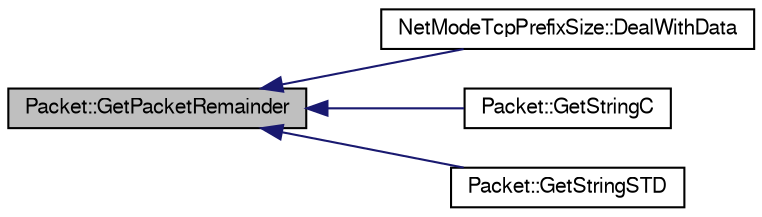 digraph G
{
  edge [fontname="FreeSans",fontsize="10",labelfontname="FreeSans",labelfontsize="10"];
  node [fontname="FreeSans",fontsize="10",shape=record];
  rankdir=LR;
  Node1 [label="Packet::GetPacketRemainder",height=0.2,width=0.4,color="black", fillcolor="grey75", style="filled" fontcolor="black"];
  Node1 -> Node2 [dir=back,color="midnightblue",fontsize="10",style="solid",fontname="FreeSans"];
  Node2 [label="NetModeTcpPrefixSize::DealWithData",height=0.2,width=0.4,color="black", fillcolor="white", style="filled",URL="$class_net_mode_tcp_prefix_size.html#abd5057023c26ead45d476cf801fbb6ce"];
  Node1 -> Node3 [dir=back,color="midnightblue",fontsize="10",style="solid",fontname="FreeSans"];
  Node3 [label="Packet::GetStringC",height=0.2,width=0.4,color="black", fillcolor="white", style="filled",URL="$class_packet.html#adda05c109561de815c266d444c6285f0"];
  Node1 -> Node4 [dir=back,color="midnightblue",fontsize="10",style="solid",fontname="FreeSans"];
  Node4 [label="Packet::GetStringSTD",height=0.2,width=0.4,color="black", fillcolor="white", style="filled",URL="$class_packet.html#ab59e08bc16509f5fa9763e34083255ee"];
}
